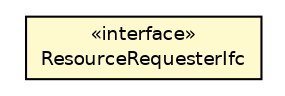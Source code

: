 #!/usr/local/bin/dot
#
# Class diagram 
# Generated by UMLGraph version 5.4 (http://www.umlgraph.org/)
#

digraph G {
	edge [fontname="Helvetica",fontsize=10,labelfontname="Helvetica",labelfontsize=10];
	node [fontname="Helvetica",fontsize=10,shape=plaintext];
	nodesep=0.25;
	ranksep=0.5;
	// jsl.modeling.elements.resource.ResourceRequesterIfc
	c180472 [label=<<table title="jsl.modeling.elements.resource.ResourceRequesterIfc" border="0" cellborder="1" cellspacing="0" cellpadding="2" port="p" bgcolor="lemonChiffon" href="./ResourceRequesterIfc.html">
		<tr><td><table border="0" cellspacing="0" cellpadding="1">
<tr><td align="center" balign="center"> &#171;interface&#187; </td></tr>
<tr><td align="center" balign="center"> ResourceRequesterIfc </td></tr>
		</table></td></tr>
		</table>>, URL="./ResourceRequesterIfc.html", fontname="Helvetica", fontcolor="black", fontsize=9.0];
}

